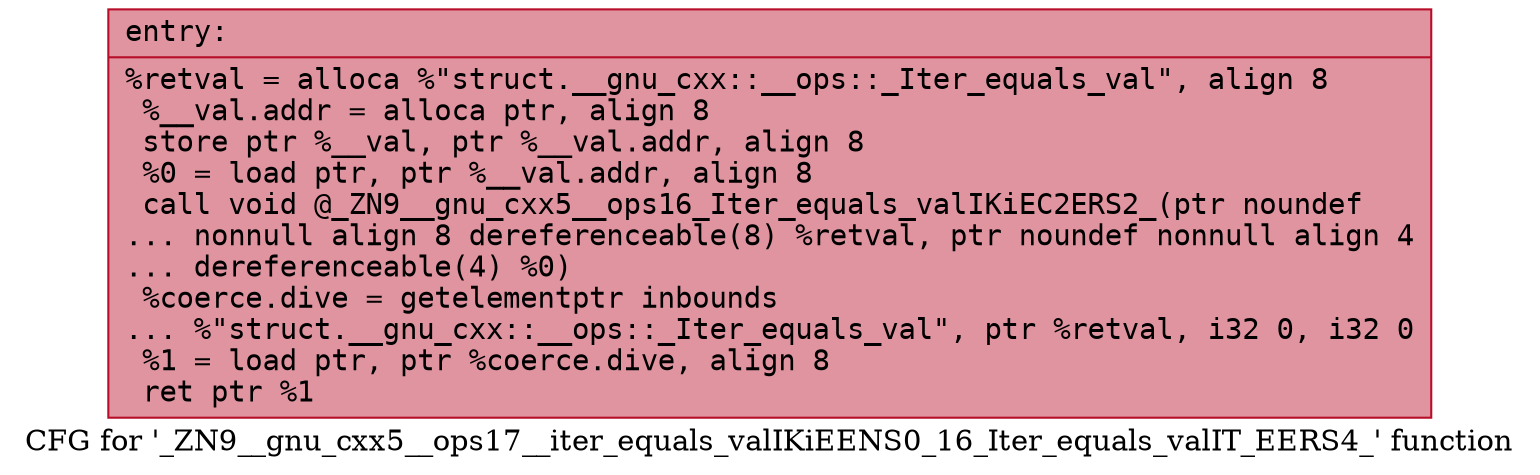 digraph "CFG for '_ZN9__gnu_cxx5__ops17__iter_equals_valIKiEENS0_16_Iter_equals_valIT_EERS4_' function" {
	label="CFG for '_ZN9__gnu_cxx5__ops17__iter_equals_valIKiEENS0_16_Iter_equals_valIT_EERS4_' function";

	Node0x56307d6f9b30 [shape=record,color="#b70d28ff", style=filled, fillcolor="#b70d2870" fontname="Courier",label="{entry:\l|  %retval = alloca %\"struct.__gnu_cxx::__ops::_Iter_equals_val\", align 8\l  %__val.addr = alloca ptr, align 8\l  store ptr %__val, ptr %__val.addr, align 8\l  %0 = load ptr, ptr %__val.addr, align 8\l  call void @_ZN9__gnu_cxx5__ops16_Iter_equals_valIKiEC2ERS2_(ptr noundef\l... nonnull align 8 dereferenceable(8) %retval, ptr noundef nonnull align 4\l... dereferenceable(4) %0)\l  %coerce.dive = getelementptr inbounds\l... %\"struct.__gnu_cxx::__ops::_Iter_equals_val\", ptr %retval, i32 0, i32 0\l  %1 = load ptr, ptr %coerce.dive, align 8\l  ret ptr %1\l}"];
}
